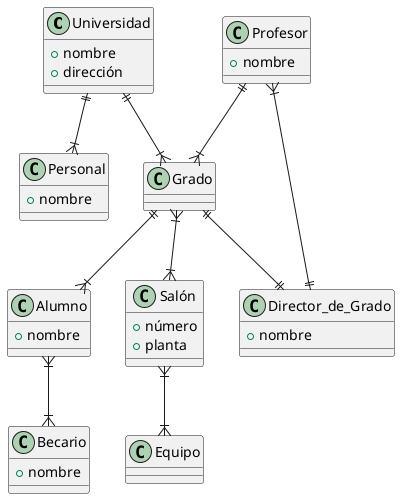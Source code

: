 @startuml
class Universidad{
  + nombre
  + dirección
}
class Profesor{
  + nombre
}
class Director_de_Grado{
  + nombre
}
class Alumno{
  + nombre
}
class Becario{
  + nombre
}
class Personal{
  + nombre
}
class Salón{
  + número
  + planta

}
class Equipo

Profesor }|--|| Director_de_Grado
Grado ||--|| Director_de_Grado
Universidad ||--|{ Grado
Universidad ||--|{ Personal
Grado ||--|{ Alumno
Profesor ||--|{ Grado
Alumno }|--|{ Becario
Grado }|--|{ Salón
Salón }|--|{ Equipo
@enduml